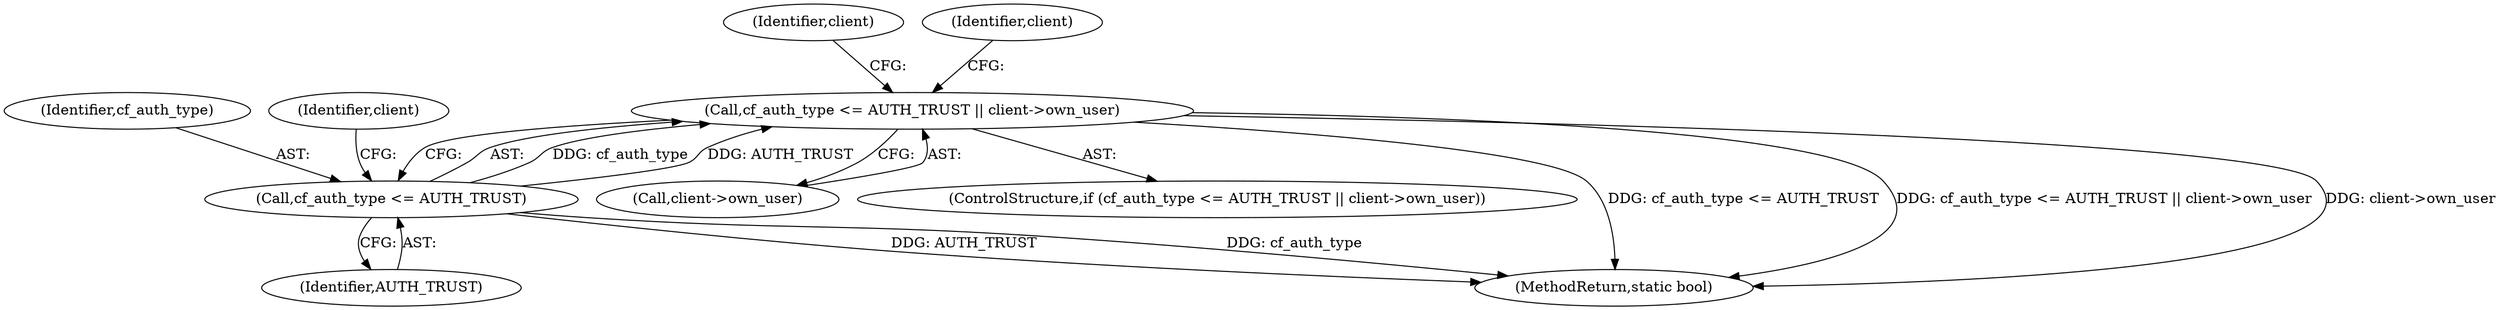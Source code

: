 digraph "0_pgbouncer_74d6e5f7de5ec736f71204b7b422af7380c19ac5@pointer" {
"1000220" [label="(Call,cf_auth_type <= AUTH_TRUST || client->own_user)"];
"1000221" [label="(Call,cf_auth_type <= AUTH_TRUST)"];
"1000224" [label="(Call,client->own_user)"];
"1000239" [label="(Identifier,client)"];
"1000222" [label="(Identifier,cf_auth_type)"];
"1000231" [label="(Identifier,client)"];
"1000223" [label="(Identifier,AUTH_TRUST)"];
"1000225" [label="(Identifier,client)"];
"1000221" [label="(Call,cf_auth_type <= AUTH_TRUST)"];
"1000219" [label="(ControlStructure,if (cf_auth_type <= AUTH_TRUST || client->own_user))"];
"1000220" [label="(Call,cf_auth_type <= AUTH_TRUST || client->own_user)"];
"1000356" [label="(MethodReturn,static bool)"];
"1000220" -> "1000219"  [label="AST: "];
"1000220" -> "1000221"  [label="CFG: "];
"1000220" -> "1000224"  [label="CFG: "];
"1000221" -> "1000220"  [label="AST: "];
"1000224" -> "1000220"  [label="AST: "];
"1000231" -> "1000220"  [label="CFG: "];
"1000239" -> "1000220"  [label="CFG: "];
"1000220" -> "1000356"  [label="DDG: cf_auth_type <= AUTH_TRUST"];
"1000220" -> "1000356"  [label="DDG: cf_auth_type <= AUTH_TRUST || client->own_user"];
"1000220" -> "1000356"  [label="DDG: client->own_user"];
"1000221" -> "1000220"  [label="DDG: cf_auth_type"];
"1000221" -> "1000220"  [label="DDG: AUTH_TRUST"];
"1000221" -> "1000223"  [label="CFG: "];
"1000222" -> "1000221"  [label="AST: "];
"1000223" -> "1000221"  [label="AST: "];
"1000225" -> "1000221"  [label="CFG: "];
"1000221" -> "1000356"  [label="DDG: AUTH_TRUST"];
"1000221" -> "1000356"  [label="DDG: cf_auth_type"];
}
